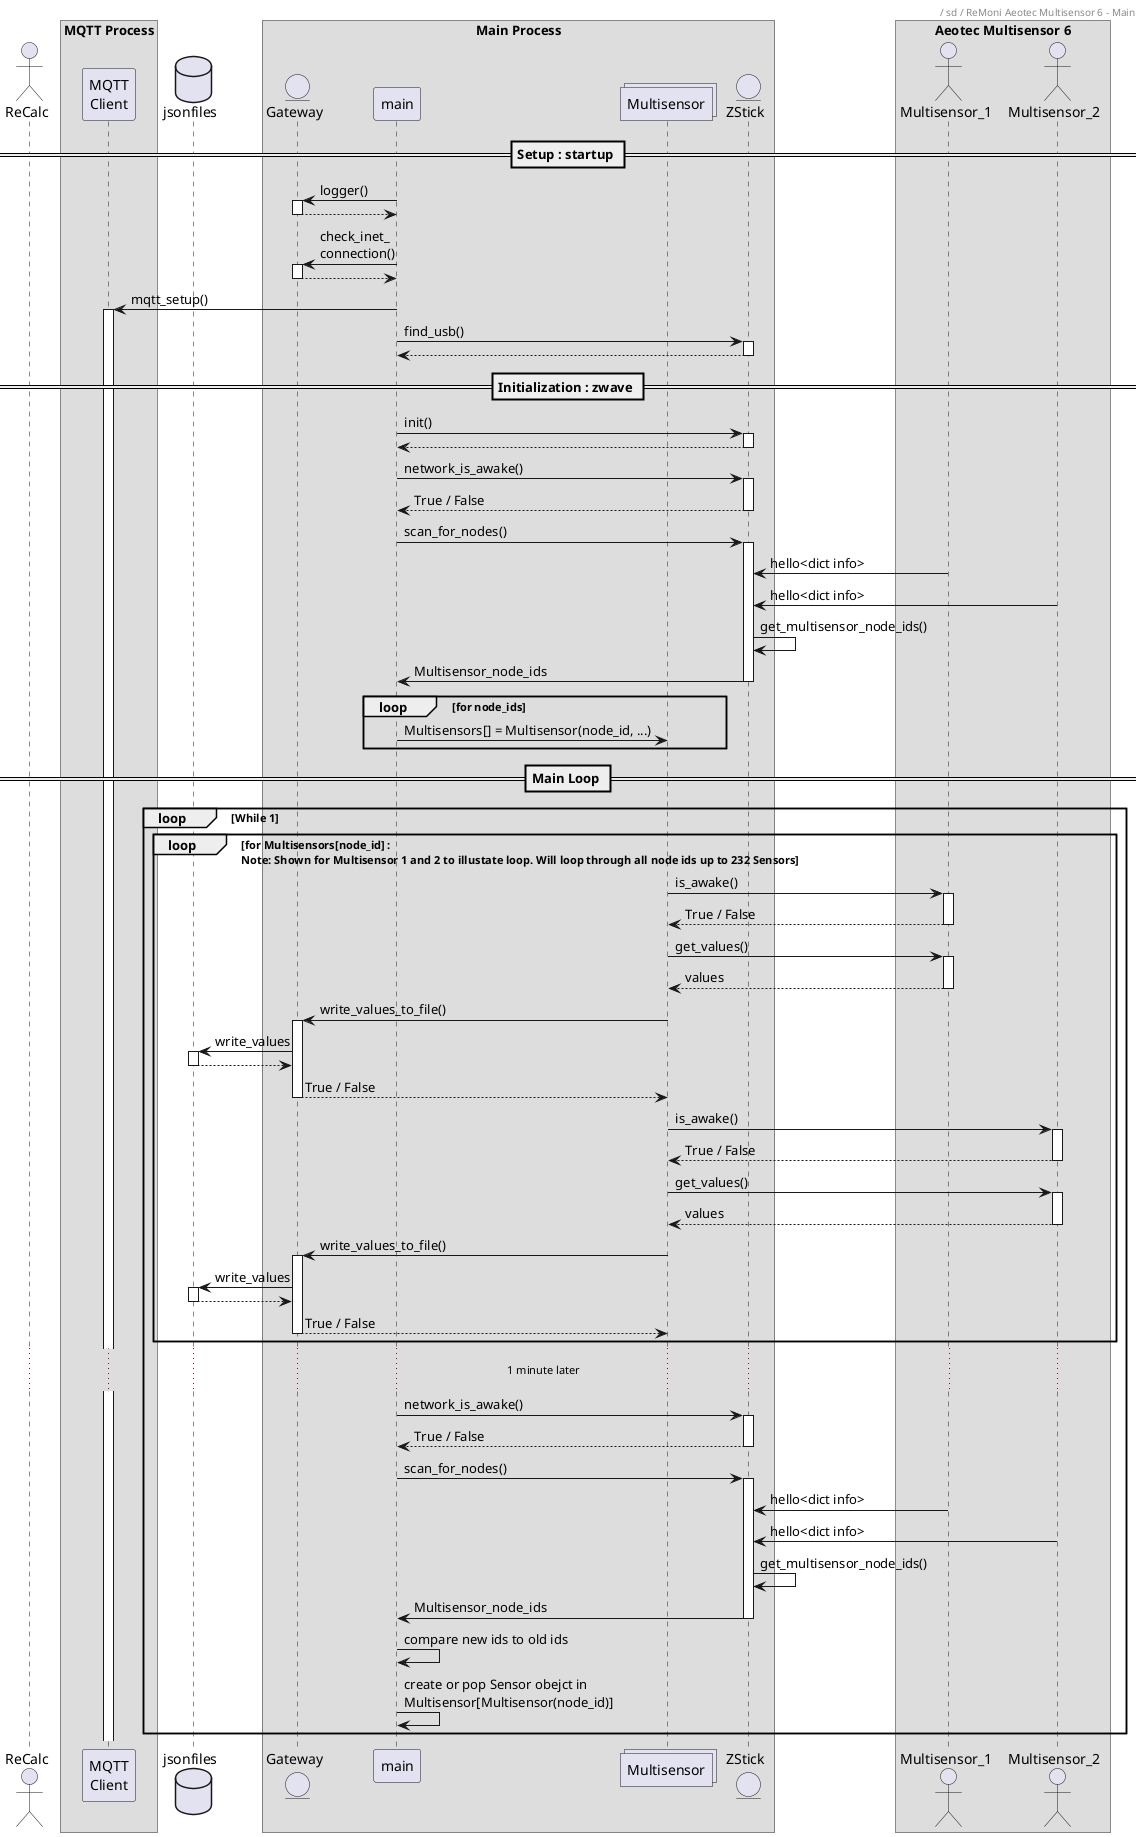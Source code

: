 @startuml sd Main Process
header / sd / ReMoni Aeotec Multisensor 6 - Main

actor ReCalc

box "MQTT Process"
participant "MQTT\nClient" as mqtt
end box

database jsonfiles

box "Main Process"
entity Gateway
participant main
collections Multisensor
entity ZStick
end box

box "Aeotec Multisensor 6"
actor Multisensor_1
actor Multisensor_2
end box

== Setup : startup ==

autoactivate on

main -> Gateway : logger() 
return

main -> Gateway : check_inet_\nconnection()
return

main -> mqtt : mqtt_setup()

main -> ZStick : find_usb()
return

== Initialization : zwave ==
main -> ZStick : init()
return 
main -> ZStick : network_is_awake()
return True / False
main -> ZStick : scan_for_nodes()
autoactivate off
Multisensor_1 -> ZStick : hello<dict info>
Multisensor_2 -> ZStick : hello<dict info>
ZStick -> ZStick : get_multisensor_node_ids()
ZStick -> main : Multisensor_node_ids
deactivate

loop for node_ids
    main -> Multisensor : Multisensors[] = Multisensor(node_id, ...)
end
== Main Loop ==
loop While 1
loop for Multisensors[node_id] :\nNote: Shown for Multisensor 1 and 2 to illustate loop. Will loop through all node ids up to 232 Sensors
    autoactivate on

    Multisensor -> Multisensor_1 : is_awake()
    return True / False

    Multisensor -> Multisensor_1 : get_values()
    return values

    Multisensor -> Gateway : write_values_to_file()
    Gateway -> jsonfiles : write_values
    return
    return True / False
    Multisensor -> Multisensor_2 : is_awake()
    return True / False

    Multisensor -> Multisensor_2 : get_values()
    return values

    Multisensor -> Gateway : write_values_to_file()
    Gateway -> jsonfiles : write_values
    return
    return True / False
end
autoactivate off

...1 minute later...

autoactivate on
main -> ZStick : network_is_awake()
return True / False
main -> ZStick : scan_for_nodes()
autoactivate off

Multisensor_1 -> ZStick : hello<dict info>
Multisensor_2 -> ZStick : hello<dict info>
ZStick -> ZStick : get_multisensor_node_ids()
ZStick -> main : Multisensor_node_ids
deactivate ZStick
main -> main : compare new ids to old ids
main -> main : create or pop Sensor obejct in\nMultisensor[Multisensor(node_id)]
end

@enduml